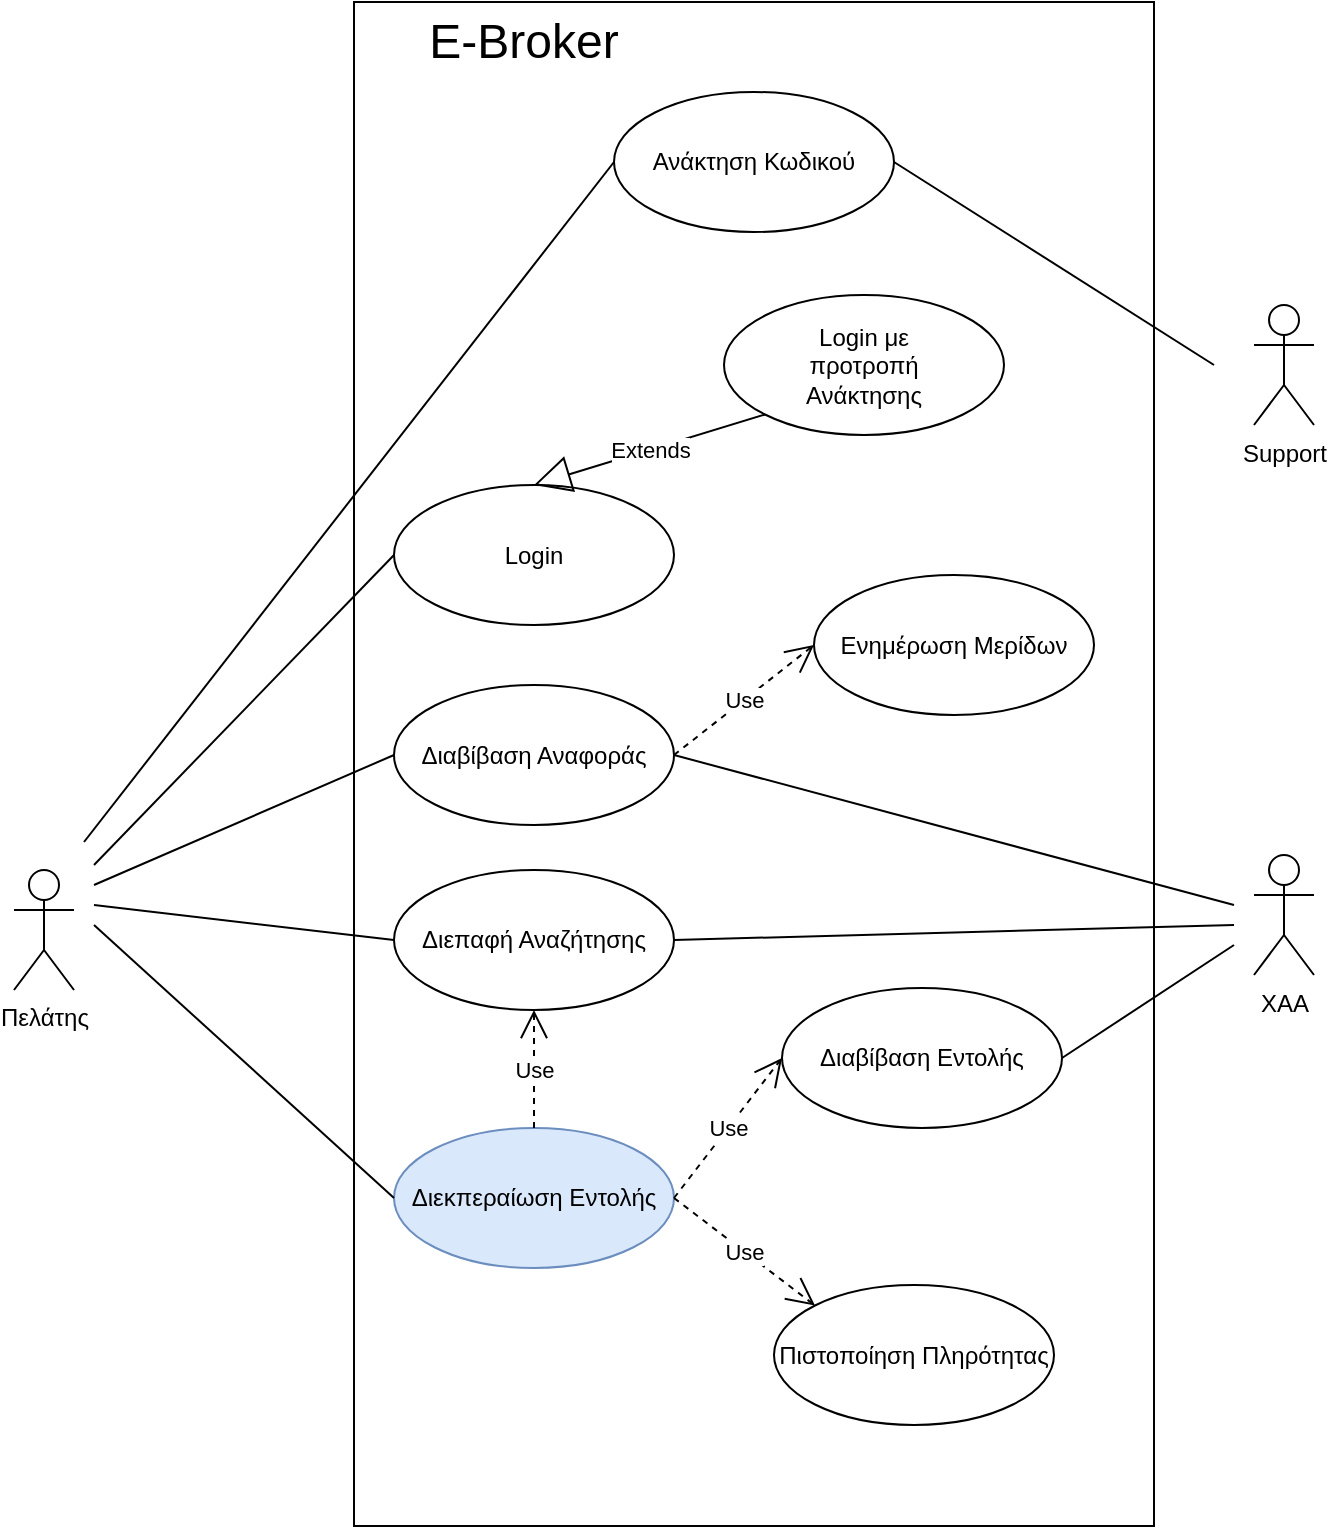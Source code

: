 <mxfile version="10.9.8" type="device"><diagram name="Page-1" id="e7e014a7-5840-1c2e-5031-d8a46d1fe8dd"><mxGraphModel dx="1488" dy="690" grid="1" gridSize="10" guides="1" tooltips="1" connect="1" arrows="1" fold="1" page="1" pageScale="1" pageWidth="1169" pageHeight="826" background="#ffffff" math="0" shadow="0"><root><mxCell id="0"/><mxCell id="1" parent="0"/><mxCell id="9ER78f99Ko22DMg3lCzk-68" value="" style="html=1;" parent="1" vertex="1"><mxGeometry x="225" y="20" width="400" height="762" as="geometry"/></mxCell><mxCell id="9ER78f99Ko22DMg3lCzk-41" value="Πελάτης" style="shape=umlActor;verticalLabelPosition=bottom;labelBackgroundColor=#ffffff;verticalAlign=top;html=1;" parent="1" vertex="1"><mxGeometry x="55" y="454" width="30" height="60" as="geometry"/></mxCell><mxCell id="9ER78f99Ko22DMg3lCzk-42" value="Διεκπεραίωση Εντολής" style="ellipse;whiteSpace=wrap;html=1;fillColor=#dae8fc;strokeColor=#6c8ebf;" parent="1" vertex="1"><mxGeometry x="245" y="583" width="140" height="70" as="geometry"/></mxCell><mxCell id="9ER78f99Ko22DMg3lCzk-43" value="Login" style="ellipse;whiteSpace=wrap;html=1;" parent="1" vertex="1"><mxGeometry x="245" y="261.5" width="140" height="70" as="geometry"/></mxCell><mxCell id="9ER78f99Ko22DMg3lCzk-51" value="Διεπαφή Αναζήτησης" style="ellipse;whiteSpace=wrap;html=1;" parent="1" vertex="1"><mxGeometry x="245" y="454" width="140" height="70" as="geometry"/></mxCell><mxCell id="9ER78f99Ko22DMg3lCzk-52" value="Use" style="endArrow=open;endSize=12;dashed=1;html=1;entryX=0.5;entryY=1;entryDx=0;entryDy=0;exitX=0.5;exitY=0;exitDx=0;exitDy=0;" parent="1" source="9ER78f99Ko22DMg3lCzk-42" target="9ER78f99Ko22DMg3lCzk-51" edge="1"><mxGeometry width="160" relative="1" as="geometry"><mxPoint x="245" y="561.5" as="sourcePoint"/><mxPoint x="405" y="561.5" as="targetPoint"/></mxGeometry></mxCell><mxCell id="9ER78f99Ko22DMg3lCzk-53" value="XAA" style="shape=umlActor;verticalLabelPosition=bottom;labelBackgroundColor=#ffffff;verticalAlign=top;html=1;" parent="1" vertex="1"><mxGeometry x="675" y="446.5" width="30" height="60" as="geometry"/></mxCell><mxCell id="9ER78f99Ko22DMg3lCzk-69" value="&lt;font style=&quot;font-size: 24px&quot;&gt;E-Broker&lt;/font&gt;" style="text;html=1;strokeColor=none;fillColor=none;align=center;verticalAlign=middle;whiteSpace=wrap;rounded=0;" parent="1" vertex="1"><mxGeometry x="240" y="30" width="140" height="20" as="geometry"/></mxCell><mxCell id="9ER78f99Ko22DMg3lCzk-72" value="" style="endArrow=none;html=1;entryX=0;entryY=0.5;entryDx=0;entryDy=0;" parent="1" target="9ER78f99Ko22DMg3lCzk-43" edge="1"><mxGeometry width="50" height="50" relative="1" as="geometry"><mxPoint x="95" y="451.5" as="sourcePoint"/><mxPoint x="135" y="431.5" as="targetPoint"/></mxGeometry></mxCell><mxCell id="9ER78f99Ko22DMg3lCzk-73" value="" style="endArrow=none;html=1;entryX=0;entryY=0.5;entryDx=0;entryDy=0;" parent="1" target="9ER78f99Ko22DMg3lCzk-51" edge="1"><mxGeometry width="50" height="50" relative="1" as="geometry"><mxPoint x="95" y="471.5" as="sourcePoint"/><mxPoint x="95" y="951.5" as="targetPoint"/></mxGeometry></mxCell><mxCell id="9ER78f99Ko22DMg3lCzk-76" value="" style="endArrow=none;html=1;entryX=0;entryY=0.5;entryDx=0;entryDy=0;" parent="1" target="9ER78f99Ko22DMg3lCzk-42" edge="1"><mxGeometry width="50" height="50" relative="1" as="geometry"><mxPoint x="95" y="481.5" as="sourcePoint"/><mxPoint x="95" y="801.5" as="targetPoint"/></mxGeometry></mxCell><mxCell id="9ER78f99Ko22DMg3lCzk-78" value="" style="endArrow=none;html=1;exitX=1;exitY=0.5;exitDx=0;exitDy=0;" parent="1" source="9ER78f99Ko22DMg3lCzk-51" edge="1"><mxGeometry width="50" height="50" relative="1" as="geometry"><mxPoint x="45" y="851.5" as="sourcePoint"/><mxPoint x="665" y="481.5" as="targetPoint"/></mxGeometry></mxCell><mxCell id="9ER78f99Ko22DMg3lCzk-79" value="Διαβίβαση Εντολής" style="ellipse;whiteSpace=wrap;html=1;" parent="1" vertex="1"><mxGeometry x="439" y="513" width="140" height="70" as="geometry"/></mxCell><mxCell id="9ER78f99Ko22DMg3lCzk-80" value="Διαβίβαση Αναφοράς" style="ellipse;whiteSpace=wrap;html=1;" parent="1" vertex="1"><mxGeometry x="245" y="361.5" width="140" height="70" as="geometry"/></mxCell><mxCell id="9ER78f99Ko22DMg3lCzk-81" value="" style="endArrow=none;html=1;entryX=0;entryY=0.5;entryDx=0;entryDy=0;" parent="1" target="9ER78f99Ko22DMg3lCzk-80" edge="1"><mxGeometry width="50" height="50" relative="1" as="geometry"><mxPoint x="95" y="461.5" as="sourcePoint"/><mxPoint x="95" y="801.5" as="targetPoint"/></mxGeometry></mxCell><mxCell id="9ER78f99Ko22DMg3lCzk-82" value="" style="endArrow=none;html=1;entryX=1;entryY=0.5;entryDx=0;entryDy=0;" parent="1" target="9ER78f99Ko22DMg3lCzk-80" edge="1"><mxGeometry width="50" height="50" relative="1" as="geometry"><mxPoint x="665" y="471.5" as="sourcePoint"/><mxPoint x="105" y="801.5" as="targetPoint"/></mxGeometry></mxCell><mxCell id="9ER78f99Ko22DMg3lCzk-84" value="" style="endArrow=none;html=1;exitX=1;exitY=0.5;exitDx=0;exitDy=0;" parent="1" source="9ER78f99Ko22DMg3lCzk-79" edge="1"><mxGeometry width="50" height="50" relative="1" as="geometry"><mxPoint x="575" y="551.5" as="sourcePoint"/><mxPoint x="665" y="491.5" as="targetPoint"/></mxGeometry></mxCell><mxCell id="9ER78f99Ko22DMg3lCzk-85" value="Use" style="endArrow=open;endSize=12;dashed=1;html=1;entryX=0;entryY=0.5;entryDx=0;entryDy=0;exitX=1;exitY=0.5;exitDx=0;exitDy=0;" parent="1" source="9ER78f99Ko22DMg3lCzk-42" target="9ER78f99Ko22DMg3lCzk-79" edge="1"><mxGeometry width="160" relative="1" as="geometry"><mxPoint x="105" y="801.5" as="sourcePoint"/><mxPoint x="265" y="801.5" as="targetPoint"/></mxGeometry></mxCell><mxCell id="9ER78f99Ko22DMg3lCzk-86" value="Ενημέρωση Μερίδων" style="ellipse;whiteSpace=wrap;html=1;" parent="1" vertex="1"><mxGeometry x="455" y="306.5" width="140" height="70" as="geometry"/></mxCell><mxCell id="9ER78f99Ko22DMg3lCzk-87" value="Use" style="endArrow=open;endSize=12;dashed=1;html=1;entryX=0;entryY=0.5;entryDx=0;entryDy=0;exitX=1;exitY=0.5;exitDx=0;exitDy=0;" parent="1" source="9ER78f99Ko22DMg3lCzk-80" target="9ER78f99Ko22DMg3lCzk-86" edge="1"><mxGeometry width="160" relative="1" as="geometry"><mxPoint x="45" y="801.5" as="sourcePoint"/><mxPoint x="205" y="801.5" as="targetPoint"/></mxGeometry></mxCell><mxCell id="9ER78f99Ko22DMg3lCzk-88" value="Πιστοποίηση Πληρότητας" style="ellipse;whiteSpace=wrap;html=1;" parent="1" vertex="1"><mxGeometry x="435" y="661.5" width="140" height="70" as="geometry"/></mxCell><mxCell id="9ER78f99Ko22DMg3lCzk-89" value="Use" style="endArrow=open;endSize=12;dashed=1;html=1;entryX=0;entryY=0;entryDx=0;entryDy=0;exitX=1;exitY=0.5;exitDx=0;exitDy=0;" parent="1" source="9ER78f99Ko22DMg3lCzk-42" target="9ER78f99Ko22DMg3lCzk-88" edge="1"><mxGeometry width="160" relative="1" as="geometry"><mxPoint x="45" y="801.5" as="sourcePoint"/><mxPoint x="205" y="801.5" as="targetPoint"/></mxGeometry></mxCell><mxCell id="9ER78f99Ko22DMg3lCzk-90" value="Ανάκτηση Κωδικού" style="ellipse;whiteSpace=wrap;html=1;" parent="1" vertex="1"><mxGeometry x="355" y="65" width="140" height="70" as="geometry"/></mxCell><mxCell id="9ER78f99Ko22DMg3lCzk-93" value="Support" style="shape=umlActor;verticalLabelPosition=bottom;labelBackgroundColor=#ffffff;verticalAlign=top;html=1;" parent="1" vertex="1"><mxGeometry x="675" y="171.5" width="30" height="60" as="geometry"/></mxCell><mxCell id="9ER78f99Ko22DMg3lCzk-98" value="" style="endArrow=none;html=1;entryX=1;entryY=0.5;entryDx=0;entryDy=0;" parent="1" target="9ER78f99Ko22DMg3lCzk-90" edge="1"><mxGeometry width="50" height="50" relative="1" as="geometry"><mxPoint x="655" y="201.5" as="sourcePoint"/><mxPoint x="555" y="201.5" as="targetPoint"/></mxGeometry></mxCell><mxCell id="9ER78f99Ko22DMg3lCzk-99" value="" style="ellipse;whiteSpace=wrap;html=1;" parent="1" vertex="1"><mxGeometry x="410" y="166.5" width="140" height="70" as="geometry"/></mxCell><mxCell id="9ER78f99Ko22DMg3lCzk-100" value="Login με προτροπή Ανάκτησης" style="text;html=1;strokeColor=none;fillColor=none;align=center;verticalAlign=middle;whiteSpace=wrap;rounded=0;" parent="1" vertex="1"><mxGeometry x="460" y="191.5" width="40" height="20" as="geometry"/></mxCell><mxCell id="9ER78f99Ko22DMg3lCzk-101" value="Extends" style="endArrow=block;endSize=16;endFill=0;html=1;entryX=0.5;entryY=0;entryDx=0;entryDy=0;exitX=0;exitY=1;exitDx=0;exitDy=0;" parent="1" source="9ER78f99Ko22DMg3lCzk-99" target="9ER78f99Ko22DMg3lCzk-43" edge="1"><mxGeometry width="160" relative="1" as="geometry"><mxPoint x="55" y="801.5" as="sourcePoint"/><mxPoint x="215" y="801.5" as="targetPoint"/></mxGeometry></mxCell><mxCell id="9ER78f99Ko22DMg3lCzk-102" value="" style="endArrow=none;html=1;entryX=0;entryY=0.5;entryDx=0;entryDy=0;" parent="1" target="9ER78f99Ko22DMg3lCzk-90" edge="1"><mxGeometry width="50" height="50" relative="1" as="geometry"><mxPoint x="90" y="440" as="sourcePoint"/><mxPoint x="100" y="800" as="targetPoint"/></mxGeometry></mxCell></root></mxGraphModel></diagram></mxfile>